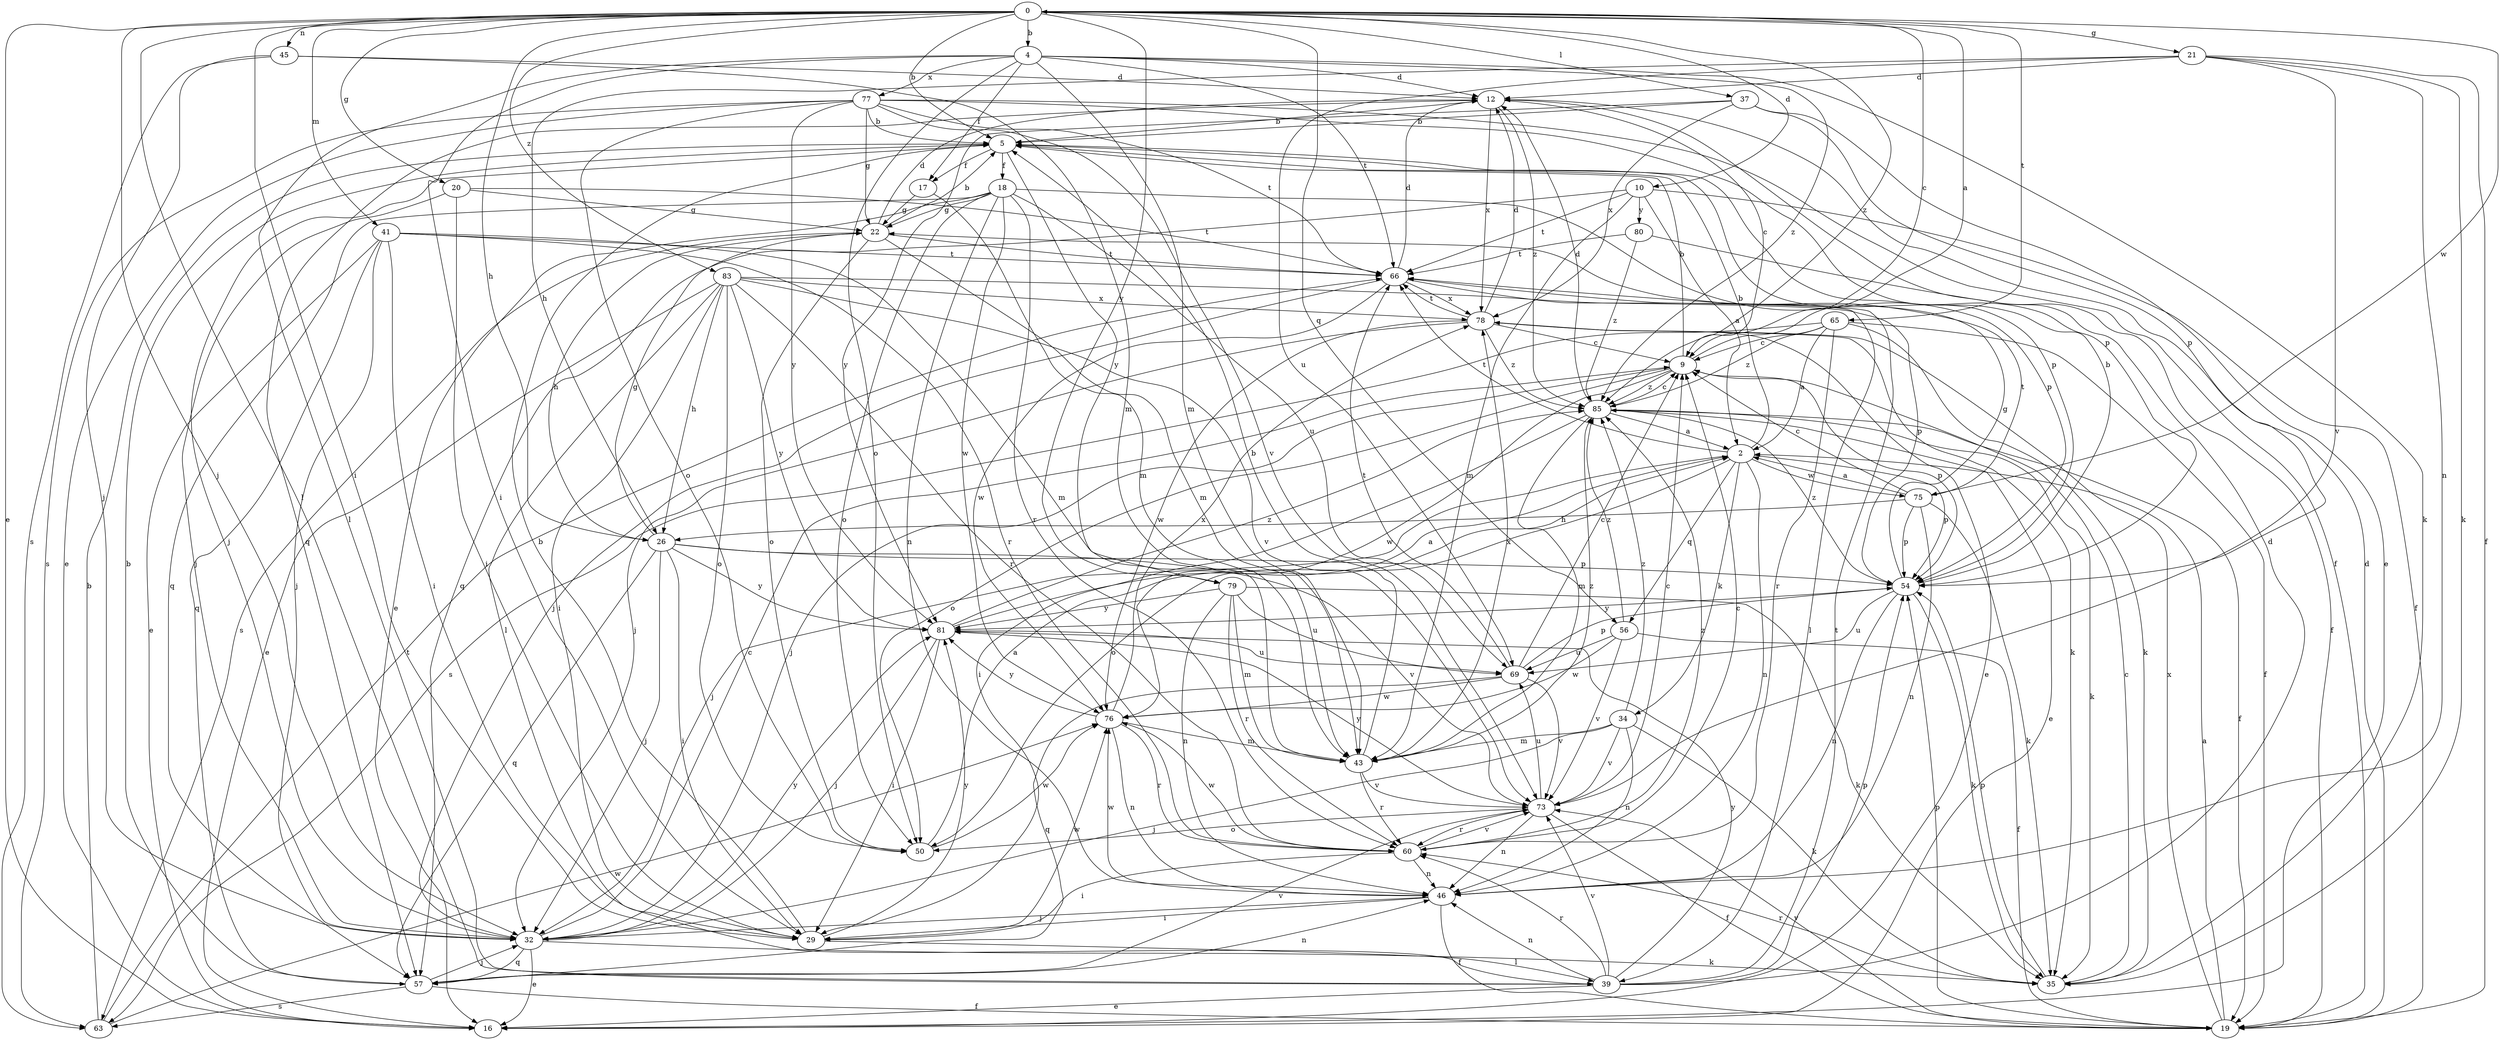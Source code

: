 strict digraph  {
0;
2;
4;
5;
9;
10;
12;
16;
17;
18;
19;
20;
21;
22;
26;
29;
32;
34;
35;
37;
39;
41;
43;
45;
46;
50;
54;
56;
57;
60;
63;
65;
66;
69;
73;
75;
76;
77;
78;
79;
80;
81;
83;
85;
0 -> 4  [label=b];
0 -> 5  [label=b];
0 -> 9  [label=c];
0 -> 10  [label=d];
0 -> 16  [label=e];
0 -> 20  [label=g];
0 -> 21  [label=g];
0 -> 26  [label=h];
0 -> 29  [label=i];
0 -> 32  [label=j];
0 -> 37  [label=l];
0 -> 39  [label=l];
0 -> 41  [label=m];
0 -> 45  [label=n];
0 -> 56  [label=q];
0 -> 65  [label=t];
0 -> 75  [label=w];
0 -> 79  [label=y];
0 -> 83  [label=z];
0 -> 85  [label=z];
2 -> 5  [label=b];
2 -> 32  [label=j];
2 -> 34  [label=k];
2 -> 46  [label=n];
2 -> 50  [label=o];
2 -> 54  [label=p];
2 -> 56  [label=q];
2 -> 66  [label=t];
2 -> 75  [label=w];
4 -> 12  [label=d];
4 -> 17  [label=f];
4 -> 29  [label=i];
4 -> 35  [label=k];
4 -> 39  [label=l];
4 -> 43  [label=m];
4 -> 50  [label=o];
4 -> 66  [label=t];
4 -> 77  [label=x];
4 -> 85  [label=z];
5 -> 17  [label=f];
5 -> 18  [label=f];
5 -> 32  [label=j];
5 -> 54  [label=p];
5 -> 79  [label=y];
9 -> 0  [label=a];
9 -> 5  [label=b];
9 -> 32  [label=j];
9 -> 50  [label=o];
9 -> 54  [label=p];
9 -> 76  [label=w];
9 -> 85  [label=z];
10 -> 2  [label=a];
10 -> 19  [label=f];
10 -> 43  [label=m];
10 -> 57  [label=q];
10 -> 66  [label=t];
10 -> 80  [label=y];
12 -> 5  [label=b];
12 -> 9  [label=c];
12 -> 57  [label=q];
12 -> 78  [label=x];
12 -> 85  [label=z];
17 -> 22  [label=g];
17 -> 43  [label=m];
18 -> 16  [label=e];
18 -> 22  [label=g];
18 -> 46  [label=n];
18 -> 50  [label=o];
18 -> 54  [label=p];
18 -> 57  [label=q];
18 -> 60  [label=r];
18 -> 69  [label=u];
18 -> 76  [label=w];
19 -> 2  [label=a];
19 -> 12  [label=d];
19 -> 54  [label=p];
19 -> 73  [label=v];
19 -> 78  [label=x];
20 -> 22  [label=g];
20 -> 29  [label=i];
20 -> 32  [label=j];
20 -> 66  [label=t];
21 -> 12  [label=d];
21 -> 19  [label=f];
21 -> 26  [label=h];
21 -> 35  [label=k];
21 -> 46  [label=n];
21 -> 69  [label=u];
21 -> 73  [label=v];
22 -> 5  [label=b];
22 -> 12  [label=d];
22 -> 26  [label=h];
22 -> 43  [label=m];
22 -> 50  [label=o];
22 -> 63  [label=s];
22 -> 66  [label=t];
26 -> 22  [label=g];
26 -> 29  [label=i];
26 -> 32  [label=j];
26 -> 54  [label=p];
26 -> 57  [label=q];
26 -> 73  [label=v];
26 -> 81  [label=y];
29 -> 5  [label=b];
29 -> 39  [label=l];
29 -> 76  [label=w];
29 -> 81  [label=y];
32 -> 9  [label=c];
32 -> 16  [label=e];
32 -> 35  [label=k];
32 -> 57  [label=q];
32 -> 81  [label=y];
34 -> 32  [label=j];
34 -> 35  [label=k];
34 -> 43  [label=m];
34 -> 46  [label=n];
34 -> 73  [label=v];
34 -> 85  [label=z];
35 -> 9  [label=c];
35 -> 54  [label=p];
35 -> 60  [label=r];
37 -> 5  [label=b];
37 -> 16  [label=e];
37 -> 54  [label=p];
37 -> 78  [label=x];
37 -> 81  [label=y];
39 -> 12  [label=d];
39 -> 16  [label=e];
39 -> 46  [label=n];
39 -> 54  [label=p];
39 -> 60  [label=r];
39 -> 66  [label=t];
39 -> 73  [label=v];
39 -> 81  [label=y];
41 -> 16  [label=e];
41 -> 29  [label=i];
41 -> 32  [label=j];
41 -> 43  [label=m];
41 -> 57  [label=q];
41 -> 60  [label=r];
41 -> 66  [label=t];
43 -> 5  [label=b];
43 -> 60  [label=r];
43 -> 73  [label=v];
43 -> 78  [label=x];
43 -> 85  [label=z];
45 -> 12  [label=d];
45 -> 32  [label=j];
45 -> 43  [label=m];
45 -> 63  [label=s];
46 -> 19  [label=f];
46 -> 29  [label=i];
46 -> 32  [label=j];
46 -> 76  [label=w];
50 -> 2  [label=a];
50 -> 76  [label=w];
54 -> 5  [label=b];
54 -> 22  [label=g];
54 -> 35  [label=k];
54 -> 46  [label=n];
54 -> 69  [label=u];
54 -> 81  [label=y];
54 -> 85  [label=z];
56 -> 19  [label=f];
56 -> 69  [label=u];
56 -> 73  [label=v];
56 -> 76  [label=w];
56 -> 85  [label=z];
57 -> 5  [label=b];
57 -> 19  [label=f];
57 -> 32  [label=j];
57 -> 46  [label=n];
57 -> 63  [label=s];
57 -> 73  [label=v];
60 -> 9  [label=c];
60 -> 29  [label=i];
60 -> 46  [label=n];
60 -> 73  [label=v];
60 -> 76  [label=w];
60 -> 85  [label=z];
63 -> 5  [label=b];
63 -> 66  [label=t];
63 -> 76  [label=w];
65 -> 2  [label=a];
65 -> 9  [label=c];
65 -> 19  [label=f];
65 -> 35  [label=k];
65 -> 60  [label=r];
65 -> 63  [label=s];
65 -> 85  [label=z];
66 -> 12  [label=d];
66 -> 32  [label=j];
66 -> 39  [label=l];
66 -> 76  [label=w];
66 -> 78  [label=x];
69 -> 9  [label=c];
69 -> 54  [label=p];
69 -> 57  [label=q];
69 -> 66  [label=t];
69 -> 73  [label=v];
69 -> 76  [label=w];
73 -> 9  [label=c];
73 -> 19  [label=f];
73 -> 46  [label=n];
73 -> 50  [label=o];
73 -> 60  [label=r];
73 -> 69  [label=u];
73 -> 81  [label=y];
75 -> 2  [label=a];
75 -> 9  [label=c];
75 -> 26  [label=h];
75 -> 35  [label=k];
75 -> 46  [label=n];
75 -> 54  [label=p];
75 -> 66  [label=t];
76 -> 43  [label=m];
76 -> 46  [label=n];
76 -> 60  [label=r];
76 -> 78  [label=x];
76 -> 81  [label=y];
77 -> 5  [label=b];
77 -> 16  [label=e];
77 -> 19  [label=f];
77 -> 22  [label=g];
77 -> 50  [label=o];
77 -> 54  [label=p];
77 -> 63  [label=s];
77 -> 66  [label=t];
77 -> 73  [label=v];
77 -> 81  [label=y];
78 -> 9  [label=c];
78 -> 12  [label=d];
78 -> 16  [label=e];
78 -> 32  [label=j];
78 -> 35  [label=k];
78 -> 66  [label=t];
78 -> 76  [label=w];
78 -> 85  [label=z];
79 -> 35  [label=k];
79 -> 43  [label=m];
79 -> 46  [label=n];
79 -> 60  [label=r];
79 -> 69  [label=u];
79 -> 81  [label=y];
80 -> 19  [label=f];
80 -> 66  [label=t];
80 -> 85  [label=z];
81 -> 2  [label=a];
81 -> 29  [label=i];
81 -> 32  [label=j];
81 -> 69  [label=u];
81 -> 85  [label=z];
83 -> 16  [label=e];
83 -> 26  [label=h];
83 -> 29  [label=i];
83 -> 39  [label=l];
83 -> 50  [label=o];
83 -> 54  [label=p];
83 -> 60  [label=r];
83 -> 73  [label=v];
83 -> 78  [label=x];
83 -> 81  [label=y];
85 -> 2  [label=a];
85 -> 9  [label=c];
85 -> 12  [label=d];
85 -> 16  [label=e];
85 -> 19  [label=f];
85 -> 29  [label=i];
85 -> 35  [label=k];
85 -> 43  [label=m];
}
